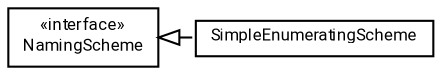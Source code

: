#!/usr/local/bin/dot
#
# Class diagram 
# Generated by UMLGraph version R5_7_2-60-g0e99a6 (http://www.spinellis.gr/umlgraph/)
#

digraph G {
	graph [fontnames="svg"]
	edge [fontname="Roboto",fontsize=7,labelfontname="Roboto",labelfontsize=7,color="black"];
	node [fontname="Roboto",fontcolor="black",fontsize=8,shape=plaintext,margin=0,width=0,height=0];
	nodesep=0.15;
	ranksep=0.25;
	rankdir=LR;
	// de.lmu.ifi.dbs.elki.result.textwriter.naming.NamingScheme
	c22419 [label=<<table title="de.lmu.ifi.dbs.elki.result.textwriter.naming.NamingScheme" border="0" cellborder="1" cellspacing="0" cellpadding="2" href="NamingScheme.html" target="_parent">
		<tr><td><table border="0" cellspacing="0" cellpadding="1">
		<tr><td align="center" balign="center"> &#171;interface&#187; </td></tr>
		<tr><td align="center" balign="center"> <font face="Roboto">NamingScheme</font> </td></tr>
		</table></td></tr>
		</table>>, URL="NamingScheme.html"];
	// de.lmu.ifi.dbs.elki.result.textwriter.naming.SimpleEnumeratingScheme
	c22420 [label=<<table title="de.lmu.ifi.dbs.elki.result.textwriter.naming.SimpleEnumeratingScheme" border="0" cellborder="1" cellspacing="0" cellpadding="2" href="SimpleEnumeratingScheme.html" target="_parent">
		<tr><td><table border="0" cellspacing="0" cellpadding="1">
		<tr><td align="center" balign="center"> <font face="Roboto">SimpleEnumeratingScheme</font> </td></tr>
		</table></td></tr>
		</table>>, URL="SimpleEnumeratingScheme.html"];
	// de.lmu.ifi.dbs.elki.result.textwriter.naming.SimpleEnumeratingScheme implements de.lmu.ifi.dbs.elki.result.textwriter.naming.NamingScheme
	c22419 -> c22420 [arrowtail=empty,style=dashed,dir=back,weight=9];
}

